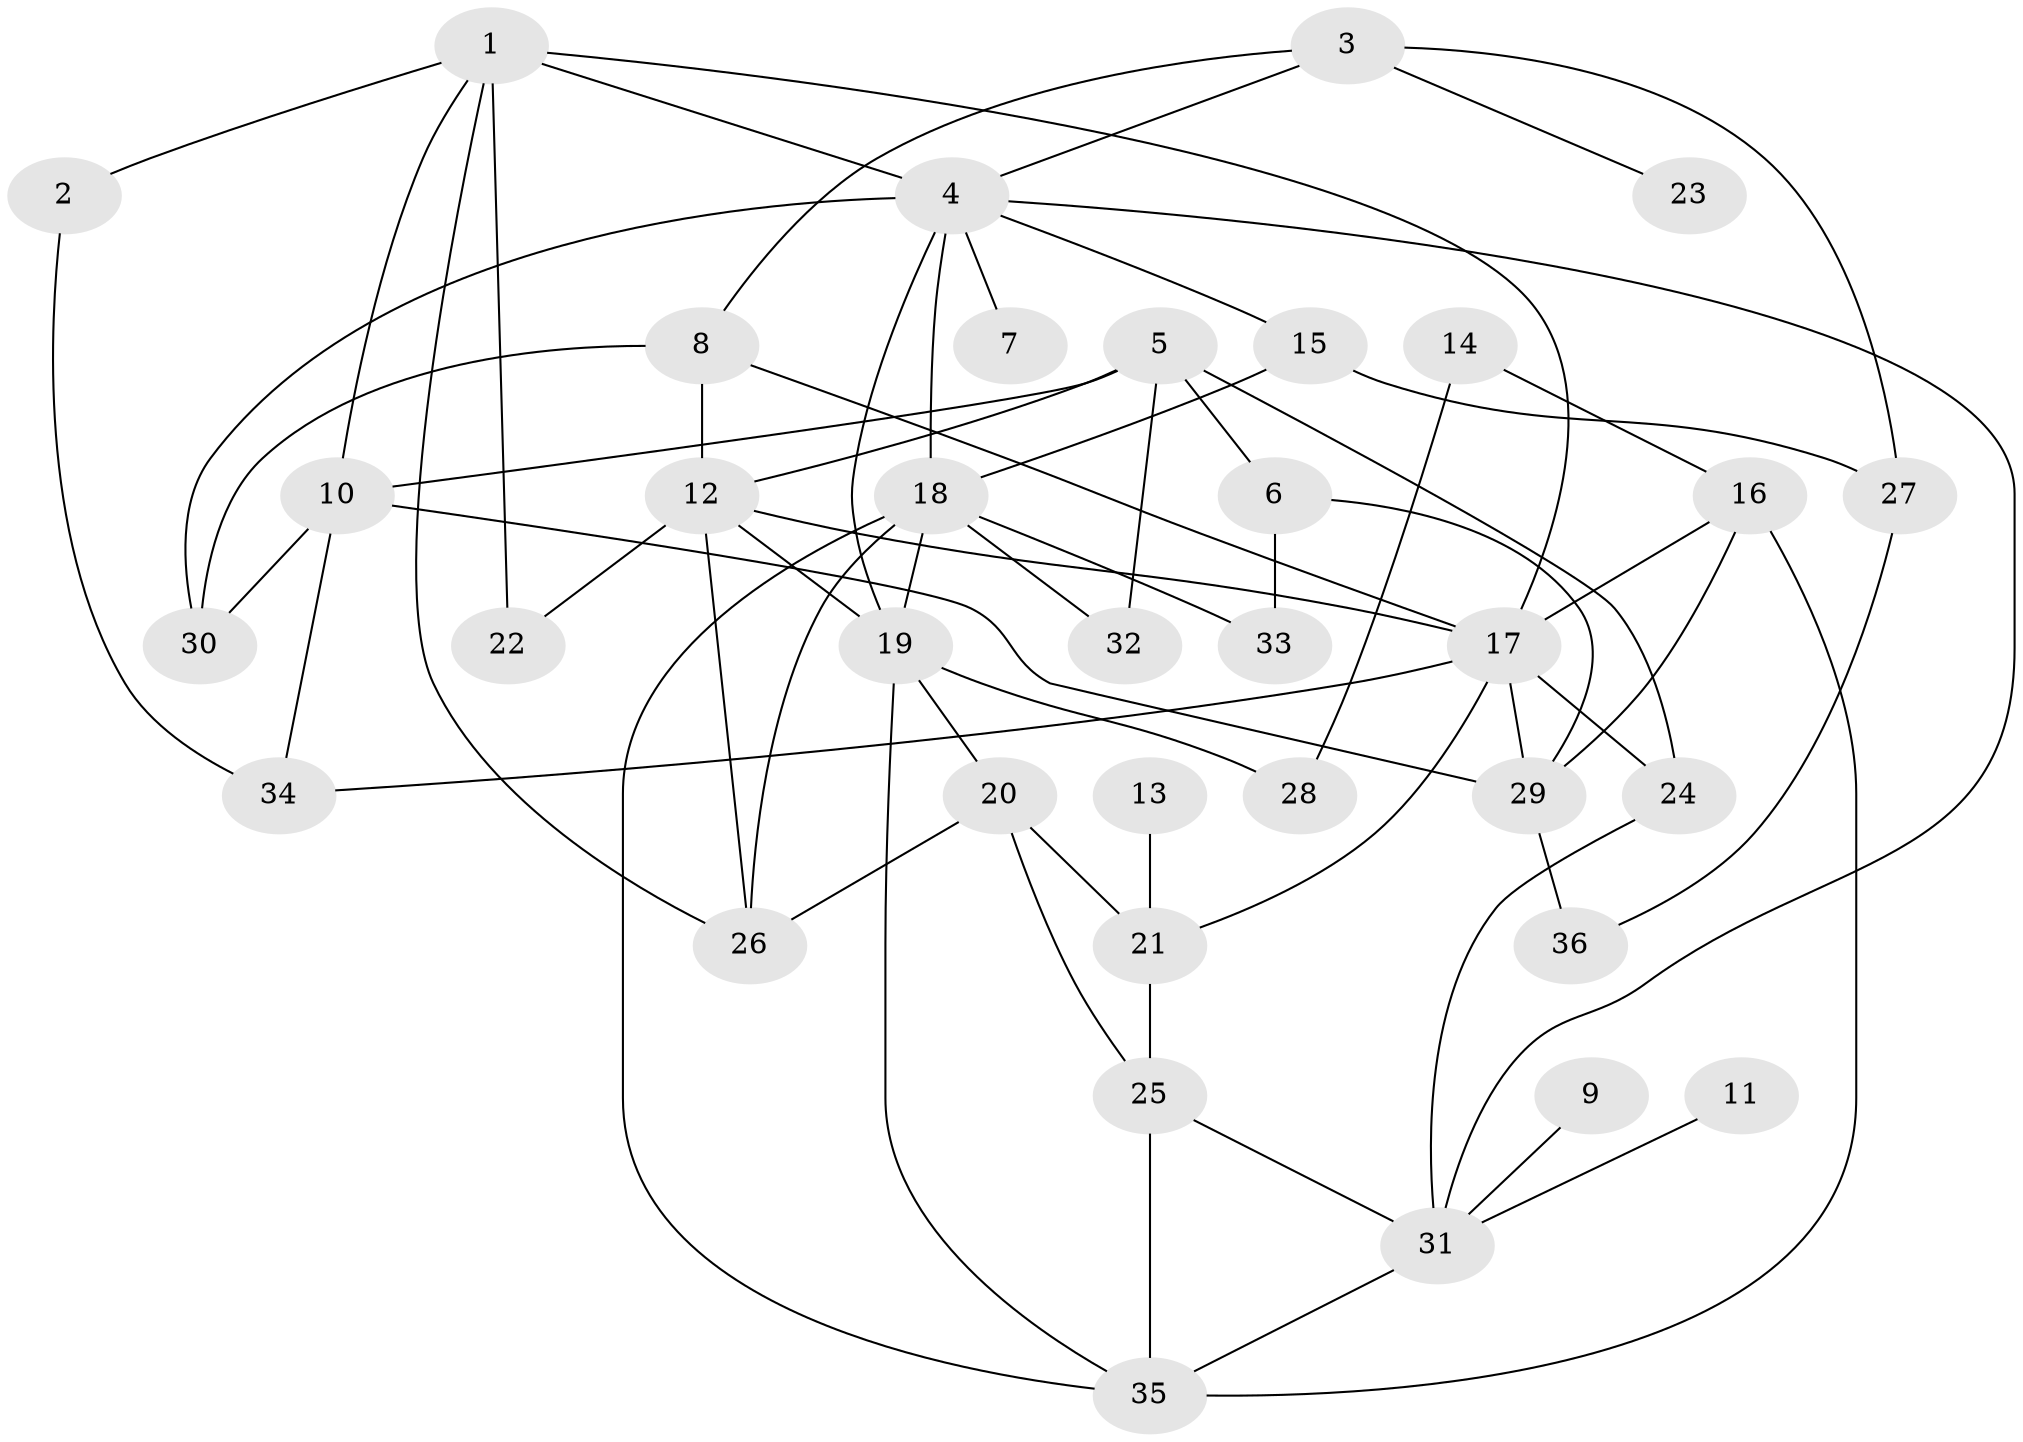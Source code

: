 // original degree distribution, {6: 0.07954545454545454, 7: 0.022727272727272728, 4: 0.09090909090909091, 5: 0.056818181818181816, 3: 0.20454545454545456, 2: 0.2840909090909091, 1: 0.25, 9: 0.011363636363636364}
// Generated by graph-tools (version 1.1) at 2025/36/03/04/25 23:36:14]
// undirected, 36 vertices, 66 edges
graph export_dot {
  node [color=gray90,style=filled];
  1;
  2;
  3;
  4;
  5;
  6;
  7;
  8;
  9;
  10;
  11;
  12;
  13;
  14;
  15;
  16;
  17;
  18;
  19;
  20;
  21;
  22;
  23;
  24;
  25;
  26;
  27;
  28;
  29;
  30;
  31;
  32;
  33;
  34;
  35;
  36;
  1 -- 2 [weight=1.0];
  1 -- 4 [weight=1.0];
  1 -- 10 [weight=1.0];
  1 -- 17 [weight=1.0];
  1 -- 22 [weight=1.0];
  1 -- 26 [weight=1.0];
  2 -- 34 [weight=1.0];
  3 -- 4 [weight=1.0];
  3 -- 8 [weight=1.0];
  3 -- 23 [weight=1.0];
  3 -- 27 [weight=1.0];
  4 -- 7 [weight=1.0];
  4 -- 15 [weight=1.0];
  4 -- 18 [weight=1.0];
  4 -- 19 [weight=1.0];
  4 -- 30 [weight=1.0];
  4 -- 31 [weight=1.0];
  5 -- 6 [weight=1.0];
  5 -- 10 [weight=1.0];
  5 -- 12 [weight=1.0];
  5 -- 24 [weight=1.0];
  5 -- 32 [weight=1.0];
  6 -- 29 [weight=1.0];
  6 -- 33 [weight=1.0];
  8 -- 12 [weight=1.0];
  8 -- 17 [weight=3.0];
  8 -- 30 [weight=1.0];
  9 -- 31 [weight=1.0];
  10 -- 29 [weight=2.0];
  10 -- 30 [weight=1.0];
  10 -- 34 [weight=2.0];
  11 -- 31 [weight=1.0];
  12 -- 17 [weight=1.0];
  12 -- 19 [weight=1.0];
  12 -- 22 [weight=1.0];
  12 -- 26 [weight=1.0];
  13 -- 21 [weight=1.0];
  14 -- 16 [weight=2.0];
  14 -- 28 [weight=1.0];
  15 -- 18 [weight=1.0];
  15 -- 27 [weight=1.0];
  16 -- 17 [weight=1.0];
  16 -- 29 [weight=1.0];
  16 -- 35 [weight=1.0];
  17 -- 21 [weight=1.0];
  17 -- 24 [weight=1.0];
  17 -- 29 [weight=1.0];
  17 -- 34 [weight=1.0];
  18 -- 19 [weight=1.0];
  18 -- 26 [weight=1.0];
  18 -- 32 [weight=1.0];
  18 -- 33 [weight=1.0];
  18 -- 35 [weight=1.0];
  19 -- 20 [weight=1.0];
  19 -- 28 [weight=2.0];
  19 -- 35 [weight=1.0];
  20 -- 21 [weight=1.0];
  20 -- 25 [weight=1.0];
  20 -- 26 [weight=1.0];
  21 -- 25 [weight=1.0];
  24 -- 31 [weight=1.0];
  25 -- 31 [weight=1.0];
  25 -- 35 [weight=1.0];
  27 -- 36 [weight=1.0];
  29 -- 36 [weight=1.0];
  31 -- 35 [weight=1.0];
}
